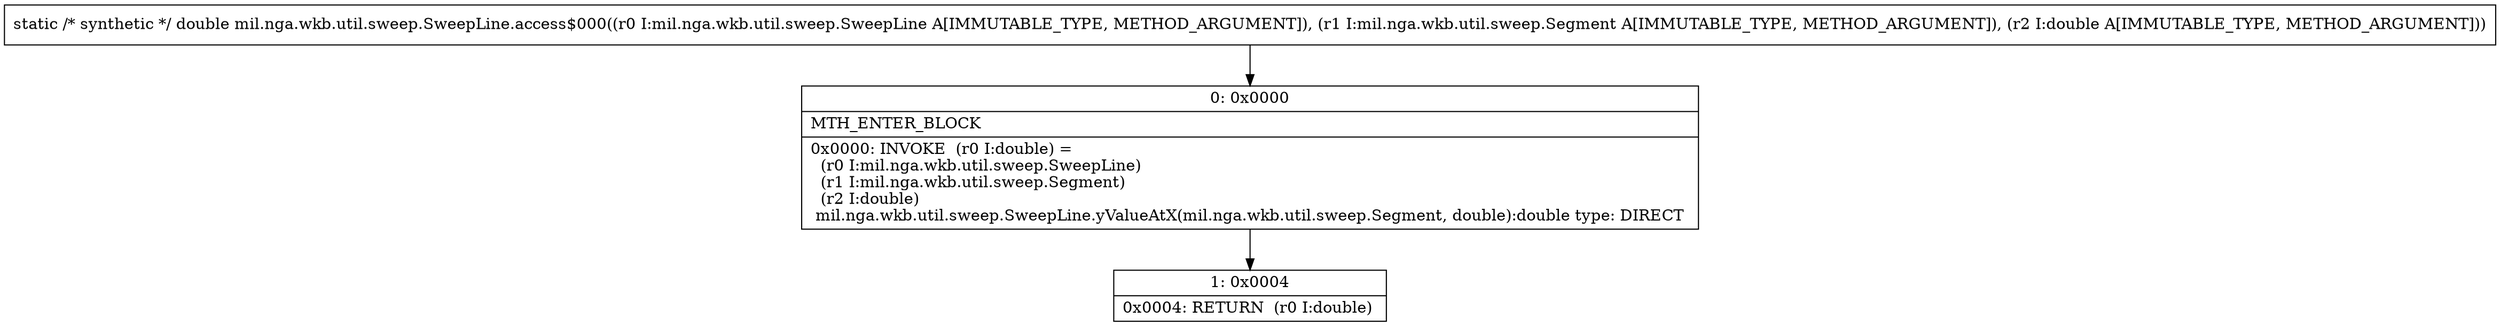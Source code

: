 digraph "CFG formil.nga.wkb.util.sweep.SweepLine.access$000(Lmil\/nga\/wkb\/util\/sweep\/SweepLine;Lmil\/nga\/wkb\/util\/sweep\/Segment;D)D" {
Node_0 [shape=record,label="{0\:\ 0x0000|MTH_ENTER_BLOCK\l|0x0000: INVOKE  (r0 I:double) = \l  (r0 I:mil.nga.wkb.util.sweep.SweepLine)\l  (r1 I:mil.nga.wkb.util.sweep.Segment)\l  (r2 I:double)\l mil.nga.wkb.util.sweep.SweepLine.yValueAtX(mil.nga.wkb.util.sweep.Segment, double):double type: DIRECT \l}"];
Node_1 [shape=record,label="{1\:\ 0x0004|0x0004: RETURN  (r0 I:double) \l}"];
MethodNode[shape=record,label="{static \/* synthetic *\/ double mil.nga.wkb.util.sweep.SweepLine.access$000((r0 I:mil.nga.wkb.util.sweep.SweepLine A[IMMUTABLE_TYPE, METHOD_ARGUMENT]), (r1 I:mil.nga.wkb.util.sweep.Segment A[IMMUTABLE_TYPE, METHOD_ARGUMENT]), (r2 I:double A[IMMUTABLE_TYPE, METHOD_ARGUMENT])) }"];
MethodNode -> Node_0;
Node_0 -> Node_1;
}

